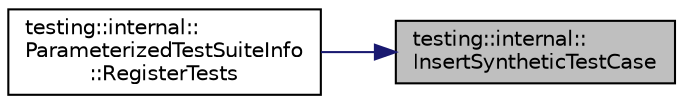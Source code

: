 digraph "testing::internal::InsertSyntheticTestCase"
{
 // LATEX_PDF_SIZE
  bgcolor="transparent";
  edge [fontname="Helvetica",fontsize="10",labelfontname="Helvetica",labelfontsize="10"];
  node [fontname="Helvetica",fontsize="10",shape=record];
  rankdir="RL";
  Node1 [label="testing::internal::\lInsertSyntheticTestCase",height=0.2,width=0.4,color="black", fillcolor="grey75", style="filled", fontcolor="black",tooltip=" "];
  Node1 -> Node2 [dir="back",color="midnightblue",fontsize="10",style="solid",fontname="Helvetica"];
  Node2 [label="testing::internal::\lParameterizedTestSuiteInfo\l::RegisterTests",height=0.2,width=0.4,color="black",URL="$classtesting_1_1internal_1_1ParameterizedTestSuiteInfo.html#a8c0af866d3c291a63d3f4581ccd452d1",tooltip=" "];
}
